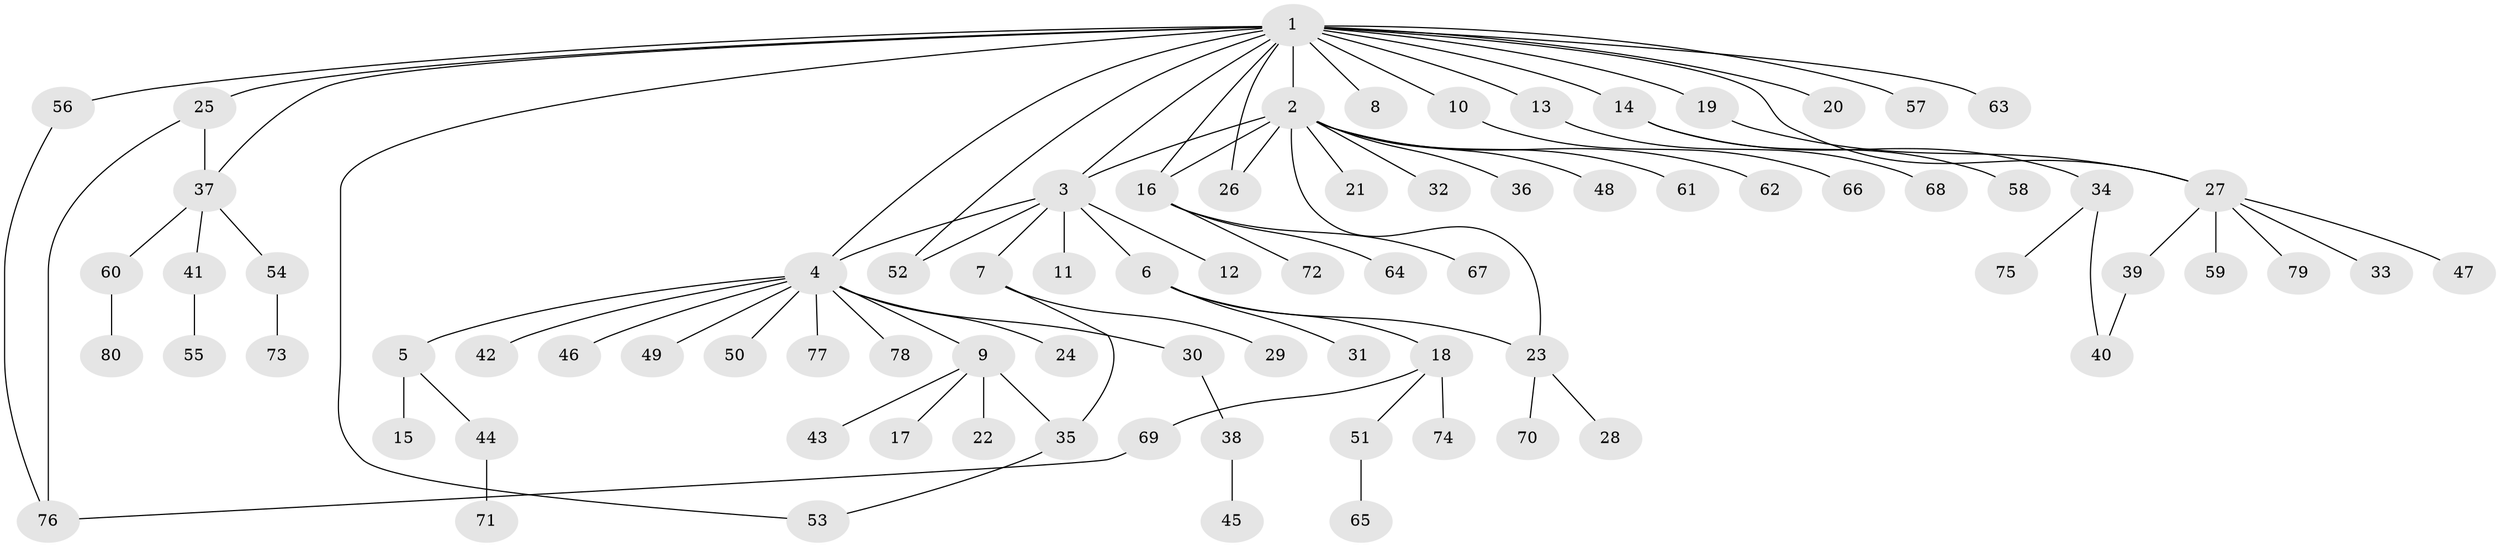 // coarse degree distribution, {6: 0.025, 3: 0.125, 9: 0.025, 1: 0.525, 2: 0.2, 5: 0.025, 16: 0.025, 4: 0.025, 10: 0.025}
// Generated by graph-tools (version 1.1) at 2025/36/03/04/25 23:36:45]
// undirected, 80 vertices, 92 edges
graph export_dot {
  node [color=gray90,style=filled];
  1;
  2;
  3;
  4;
  5;
  6;
  7;
  8;
  9;
  10;
  11;
  12;
  13;
  14;
  15;
  16;
  17;
  18;
  19;
  20;
  21;
  22;
  23;
  24;
  25;
  26;
  27;
  28;
  29;
  30;
  31;
  32;
  33;
  34;
  35;
  36;
  37;
  38;
  39;
  40;
  41;
  42;
  43;
  44;
  45;
  46;
  47;
  48;
  49;
  50;
  51;
  52;
  53;
  54;
  55;
  56;
  57;
  58;
  59;
  60;
  61;
  62;
  63;
  64;
  65;
  66;
  67;
  68;
  69;
  70;
  71;
  72;
  73;
  74;
  75;
  76;
  77;
  78;
  79;
  80;
  1 -- 2;
  1 -- 3;
  1 -- 4;
  1 -- 8;
  1 -- 10;
  1 -- 13;
  1 -- 14;
  1 -- 16;
  1 -- 19;
  1 -- 20;
  1 -- 25;
  1 -- 26;
  1 -- 27;
  1 -- 37;
  1 -- 52;
  1 -- 53;
  1 -- 56;
  1 -- 57;
  1 -- 63;
  2 -- 3;
  2 -- 16;
  2 -- 21;
  2 -- 23;
  2 -- 26;
  2 -- 32;
  2 -- 36;
  2 -- 48;
  2 -- 61;
  2 -- 62;
  3 -- 4;
  3 -- 6;
  3 -- 7;
  3 -- 11;
  3 -- 12;
  3 -- 52;
  4 -- 5;
  4 -- 9;
  4 -- 24;
  4 -- 30;
  4 -- 42;
  4 -- 46;
  4 -- 49;
  4 -- 50;
  4 -- 77;
  4 -- 78;
  5 -- 15;
  5 -- 44;
  6 -- 18;
  6 -- 23;
  6 -- 31;
  7 -- 29;
  7 -- 35;
  9 -- 17;
  9 -- 22;
  9 -- 35;
  9 -- 43;
  10 -- 66;
  13 -- 68;
  14 -- 34;
  14 -- 58;
  16 -- 64;
  16 -- 67;
  16 -- 72;
  18 -- 51;
  18 -- 69;
  18 -- 74;
  19 -- 27;
  23 -- 28;
  23 -- 70;
  25 -- 37;
  25 -- 76;
  27 -- 33;
  27 -- 39;
  27 -- 47;
  27 -- 59;
  27 -- 79;
  30 -- 38;
  34 -- 40;
  34 -- 75;
  35 -- 53;
  37 -- 41;
  37 -- 54;
  37 -- 60;
  38 -- 45;
  39 -- 40;
  41 -- 55;
  44 -- 71;
  51 -- 65;
  54 -- 73;
  56 -- 76;
  60 -- 80;
  69 -- 76;
}
